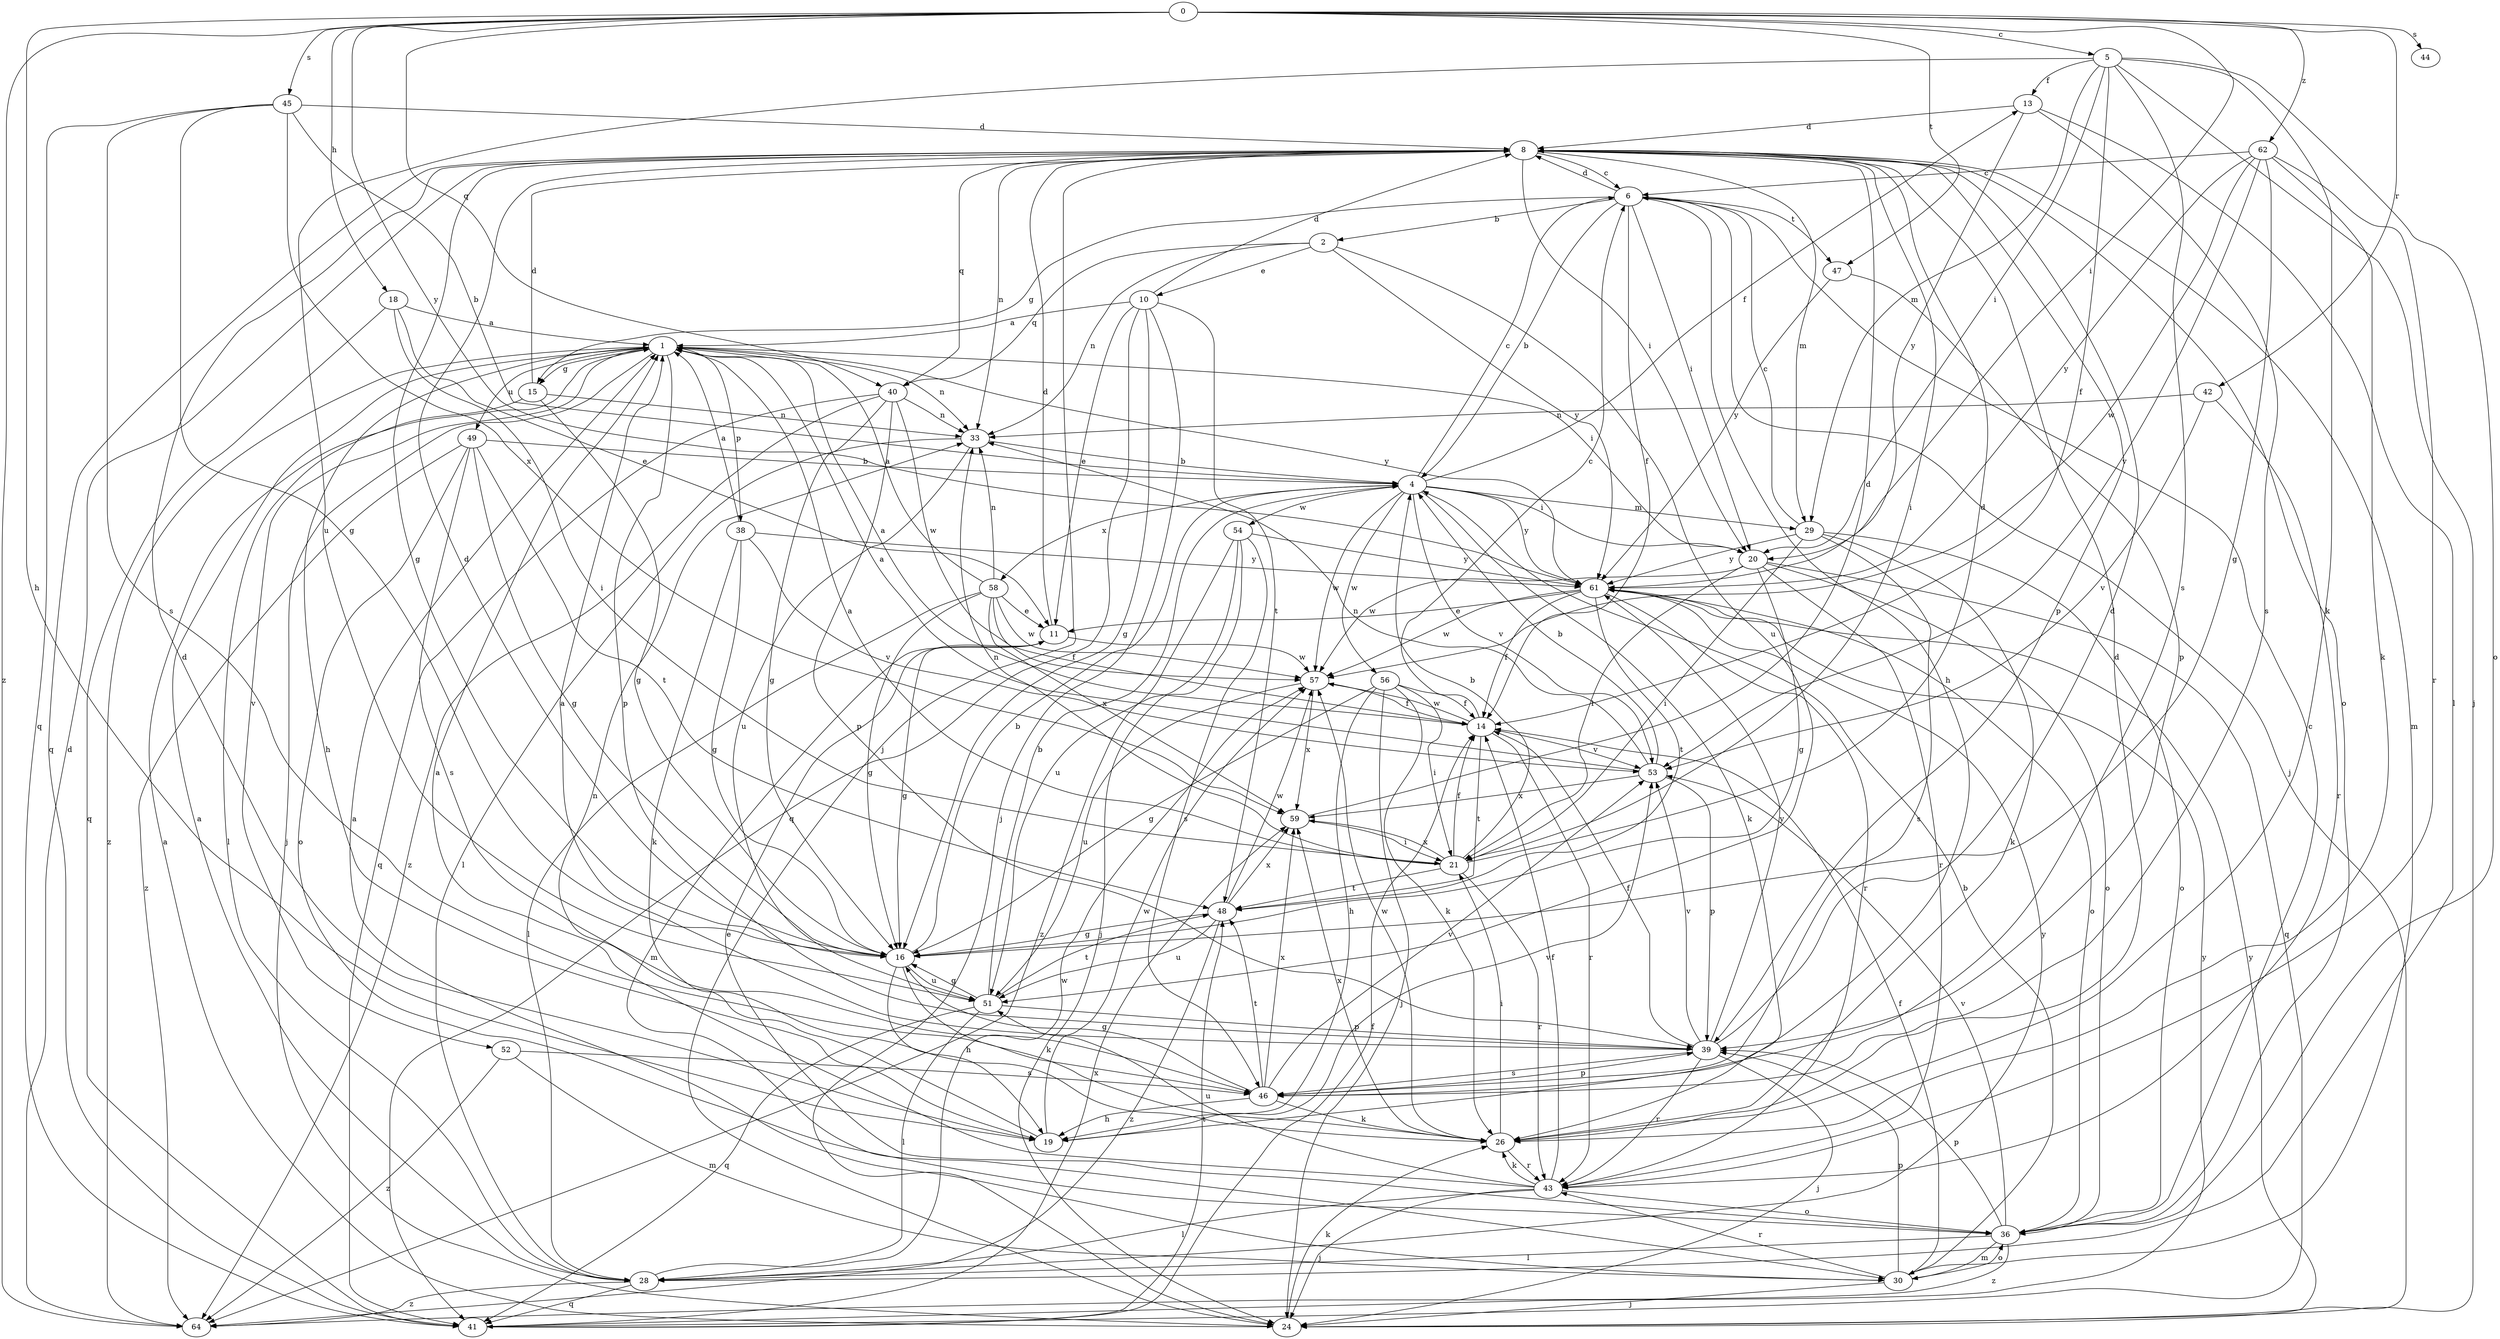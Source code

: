 strict digraph  {
0;
1;
2;
4;
5;
6;
8;
10;
11;
13;
14;
15;
16;
18;
19;
20;
21;
24;
26;
28;
29;
30;
33;
36;
38;
39;
40;
41;
42;
43;
44;
45;
46;
47;
48;
49;
51;
52;
53;
54;
56;
57;
58;
59;
61;
62;
64;
0 -> 5  [label=c];
0 -> 18  [label=h];
0 -> 19  [label=h];
0 -> 20  [label=i];
0 -> 40  [label=q];
0 -> 42  [label=r];
0 -> 44  [label=s];
0 -> 45  [label=s];
0 -> 47  [label=t];
0 -> 61  [label=y];
0 -> 62  [label=z];
0 -> 64  [label=z];
1 -> 15  [label=g];
1 -> 19  [label=h];
1 -> 20  [label=i];
1 -> 24  [label=j];
1 -> 33  [label=n];
1 -> 38  [label=p];
1 -> 39  [label=p];
1 -> 49  [label=u];
1 -> 52  [label=v];
1 -> 61  [label=y];
1 -> 64  [label=z];
2 -> 10  [label=e];
2 -> 33  [label=n];
2 -> 40  [label=q];
2 -> 51  [label=u];
2 -> 61  [label=y];
4 -> 6  [label=c];
4 -> 13  [label=f];
4 -> 20  [label=i];
4 -> 26  [label=k];
4 -> 29  [label=m];
4 -> 53  [label=v];
4 -> 54  [label=w];
4 -> 56  [label=w];
4 -> 57  [label=w];
4 -> 58  [label=x];
4 -> 61  [label=y];
5 -> 13  [label=f];
5 -> 14  [label=f];
5 -> 20  [label=i];
5 -> 24  [label=j];
5 -> 26  [label=k];
5 -> 29  [label=m];
5 -> 36  [label=o];
5 -> 46  [label=s];
5 -> 51  [label=u];
6 -> 2  [label=b];
6 -> 4  [label=b];
6 -> 8  [label=d];
6 -> 14  [label=f];
6 -> 15  [label=g];
6 -> 19  [label=h];
6 -> 20  [label=i];
6 -> 24  [label=j];
6 -> 47  [label=t];
8 -> 6  [label=c];
8 -> 16  [label=g];
8 -> 20  [label=i];
8 -> 21  [label=i];
8 -> 24  [label=j];
8 -> 29  [label=m];
8 -> 30  [label=m];
8 -> 33  [label=n];
8 -> 36  [label=o];
8 -> 39  [label=p];
8 -> 40  [label=q];
8 -> 41  [label=q];
10 -> 1  [label=a];
10 -> 8  [label=d];
10 -> 11  [label=e];
10 -> 16  [label=g];
10 -> 24  [label=j];
10 -> 41  [label=q];
10 -> 48  [label=t];
11 -> 8  [label=d];
11 -> 16  [label=g];
11 -> 30  [label=m];
11 -> 57  [label=w];
13 -> 8  [label=d];
13 -> 28  [label=l];
13 -> 46  [label=s];
13 -> 61  [label=y];
14 -> 1  [label=a];
14 -> 6  [label=c];
14 -> 43  [label=r];
14 -> 48  [label=t];
14 -> 53  [label=v];
14 -> 57  [label=w];
15 -> 8  [label=d];
15 -> 16  [label=g];
15 -> 28  [label=l];
15 -> 33  [label=n];
16 -> 4  [label=b];
16 -> 8  [label=d];
16 -> 19  [label=h];
16 -> 26  [label=k];
16 -> 51  [label=u];
18 -> 1  [label=a];
18 -> 11  [label=e];
18 -> 21  [label=i];
18 -> 41  [label=q];
19 -> 8  [label=d];
19 -> 33  [label=n];
19 -> 53  [label=v];
19 -> 57  [label=w];
20 -> 16  [label=g];
20 -> 21  [label=i];
20 -> 36  [label=o];
20 -> 41  [label=q];
20 -> 43  [label=r];
20 -> 57  [label=w];
21 -> 1  [label=a];
21 -> 4  [label=b];
21 -> 8  [label=d];
21 -> 14  [label=f];
21 -> 33  [label=n];
21 -> 43  [label=r];
21 -> 48  [label=t];
21 -> 59  [label=x];
24 -> 1  [label=a];
24 -> 26  [label=k];
24 -> 61  [label=y];
26 -> 8  [label=d];
26 -> 21  [label=i];
26 -> 43  [label=r];
26 -> 57  [label=w];
26 -> 59  [label=x];
28 -> 1  [label=a];
28 -> 41  [label=q];
28 -> 57  [label=w];
28 -> 61  [label=y];
28 -> 64  [label=z];
29 -> 6  [label=c];
29 -> 21  [label=i];
29 -> 26  [label=k];
29 -> 36  [label=o];
29 -> 46  [label=s];
29 -> 61  [label=y];
30 -> 1  [label=a];
30 -> 4  [label=b];
30 -> 14  [label=f];
30 -> 24  [label=j];
30 -> 36  [label=o];
30 -> 39  [label=p];
30 -> 43  [label=r];
33 -> 4  [label=b];
33 -> 28  [label=l];
33 -> 51  [label=u];
36 -> 6  [label=c];
36 -> 11  [label=e];
36 -> 28  [label=l];
36 -> 30  [label=m];
36 -> 39  [label=p];
36 -> 53  [label=v];
36 -> 64  [label=z];
38 -> 1  [label=a];
38 -> 16  [label=g];
38 -> 26  [label=k];
38 -> 53  [label=v];
38 -> 61  [label=y];
39 -> 1  [label=a];
39 -> 8  [label=d];
39 -> 14  [label=f];
39 -> 24  [label=j];
39 -> 43  [label=r];
39 -> 46  [label=s];
39 -> 53  [label=v];
39 -> 61  [label=y];
40 -> 16  [label=g];
40 -> 33  [label=n];
40 -> 39  [label=p];
40 -> 41  [label=q];
40 -> 57  [label=w];
40 -> 64  [label=z];
41 -> 14  [label=f];
41 -> 48  [label=t];
41 -> 59  [label=x];
41 -> 61  [label=y];
42 -> 33  [label=n];
42 -> 43  [label=r];
42 -> 53  [label=v];
43 -> 1  [label=a];
43 -> 14  [label=f];
43 -> 24  [label=j];
43 -> 26  [label=k];
43 -> 28  [label=l];
43 -> 36  [label=o];
43 -> 51  [label=u];
45 -> 4  [label=b];
45 -> 8  [label=d];
45 -> 16  [label=g];
45 -> 41  [label=q];
45 -> 46  [label=s];
45 -> 59  [label=x];
46 -> 16  [label=g];
46 -> 19  [label=h];
46 -> 26  [label=k];
46 -> 39  [label=p];
46 -> 48  [label=t];
46 -> 53  [label=v];
46 -> 59  [label=x];
47 -> 39  [label=p];
47 -> 61  [label=y];
48 -> 16  [label=g];
48 -> 51  [label=u];
48 -> 57  [label=w];
48 -> 59  [label=x];
48 -> 64  [label=z];
49 -> 4  [label=b];
49 -> 16  [label=g];
49 -> 36  [label=o];
49 -> 46  [label=s];
49 -> 48  [label=t];
49 -> 64  [label=z];
51 -> 4  [label=b];
51 -> 16  [label=g];
51 -> 28  [label=l];
51 -> 39  [label=p];
51 -> 41  [label=q];
51 -> 48  [label=t];
52 -> 30  [label=m];
52 -> 46  [label=s];
52 -> 64  [label=z];
53 -> 1  [label=a];
53 -> 4  [label=b];
53 -> 33  [label=n];
53 -> 39  [label=p];
53 -> 59  [label=x];
54 -> 24  [label=j];
54 -> 46  [label=s];
54 -> 51  [label=u];
54 -> 61  [label=y];
54 -> 64  [label=z];
56 -> 14  [label=f];
56 -> 16  [label=g];
56 -> 19  [label=h];
56 -> 21  [label=i];
56 -> 24  [label=j];
56 -> 26  [label=k];
57 -> 14  [label=f];
57 -> 51  [label=u];
57 -> 59  [label=x];
58 -> 1  [label=a];
58 -> 11  [label=e];
58 -> 14  [label=f];
58 -> 16  [label=g];
58 -> 28  [label=l];
58 -> 33  [label=n];
58 -> 57  [label=w];
58 -> 59  [label=x];
59 -> 8  [label=d];
59 -> 21  [label=i];
61 -> 11  [label=e];
61 -> 14  [label=f];
61 -> 36  [label=o];
61 -> 43  [label=r];
61 -> 48  [label=t];
61 -> 57  [label=w];
62 -> 6  [label=c];
62 -> 16  [label=g];
62 -> 26  [label=k];
62 -> 43  [label=r];
62 -> 53  [label=v];
62 -> 57  [label=w];
62 -> 61  [label=y];
64 -> 8  [label=d];
}
